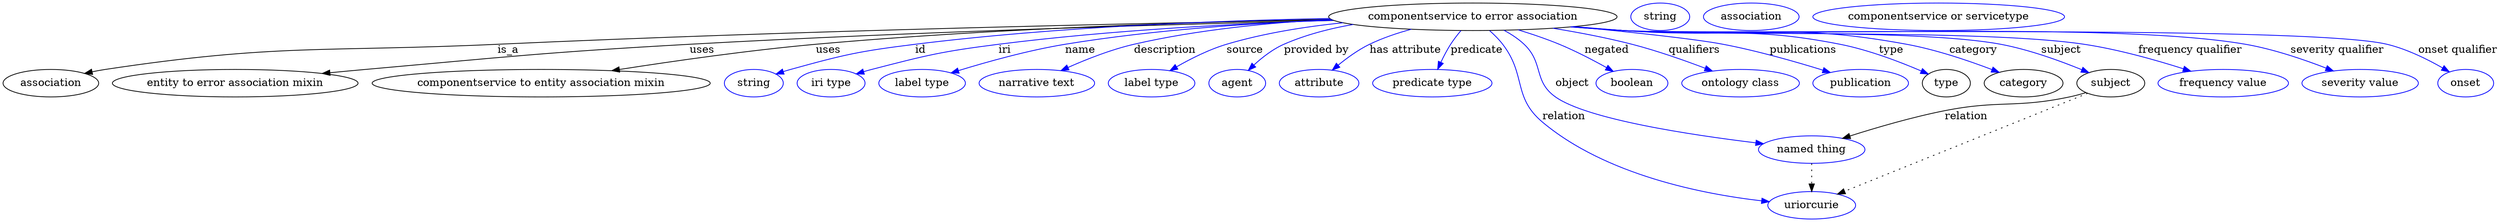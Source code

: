 digraph {
	graph [bb="0,0,3257.4,283"];
	node [label="\N"];
	"componentservice to error association"	[height=0.5,
		label="componentservice to error association",
		pos="1920.4,265",
		width=5.2356];
	association	[height=0.5,
		pos="62.394,178",
		width=1.7332];
	"componentservice to error association" -> association	[label=is_a,
		lp="660.39,221.5",
		pos="e,106.48,190.79 1736.2,261.06 1488.5,256.63 1034,246.79 646.39,229 418.16,218.53 359.31,230.06 133.39,196 127.91,195.17 122.23,194.13 \
116.57,192.98"];
	"entity to error association mixin"	[height=0.5,
		pos="303.39,178",
		width=4.4593];
	"componentservice to error association" -> "entity to error association mixin"	[label=uses,
		lp="912.89,221.5",
		pos="e,417.21,190.73 1738.5,260.18 1533.7,255.32 1191,245.52 896.39,229 708.12,218.44 661.22,212.72 473.39,196 458.49,194.67 442.86,193.21 \
427.36,191.71"];
	"componentservice to entity association mixin"	[height=0.5,
		pos="703.39,178",
		width=6.1383];
	"componentservice to error association" -> "componentservice to entity association mixin"	[label=uses,
		lp="1077.9,221.5",
		pos="e,795.45,194.39 1734.9,261.69 1560.7,258.27 1292.9,249.83 1061.4,229 974.69,221.2 876.82,207.17 805.36,195.95"];
	id	[color=blue,
		height=0.5,
		label=string,
		pos="980.39,178",
		width=1.0652];
	"componentservice to error association" -> id	[color=blue,
		label=id,
		lp="1198.4,221.5",
		pos="e,1009.4,190 1733.2,262.81 1585.5,260 1374.7,251.82 1191.4,229 1118,219.87 1099.6,215.72 1028.4,196 1025.3,195.14 1022.1,194.18 \
1018.9,193.16",
		style=solid];
	iri	[color=blue,
		height=0.5,
		label="iri type",
		pos="1081.4,178",
		width=1.2277];
	"componentservice to error association" -> iri	[color=blue,
		label=iri,
		lp="1308.4,221.5",
		pos="e,1114.3,190.2 1738,260.4 1614.2,256.32 1446.9,247.61 1300.4,229 1225.8,219.52 1207.2,214.85 1134.4,196 1131,195.13 1127.5,194.16 \
1124.1,193.15",
		style=solid];
	name	[color=blue,
		height=0.5,
		label="label type",
		pos="1200.4,178",
		width=1.5707];
	"componentservice to error association" -> name	[color=blue,
		label=name,
		lp="1407.4,221.5",
		pos="e,1238.2,191.46 1736.8,260.8 1633.6,256.79 1502.7,248.01 1387.4,229 1339.2,221.04 1285.3,205.98 1247.9,194.46",
		style=solid];
	description	[color=blue,
		height=0.5,
		label="narrative text",
		pos="1350.4,178",
		width=2.0943];
	"componentservice to error association" -> description	[color=blue,
		label=description,
		lp="1517.9,221.5",
		pos="e,1381.9,194.45 1735.3,261.58 1655.2,257.41 1560.8,248.27 1477.4,229 1447.6,222.13 1415.6,209.5 1391.2,198.66",
		style=solid];
	source	[color=blue,
		height=0.5,
		label="label type",
		pos="1500.4,178",
		width=1.5707];
	"componentservice to error association" -> source	[color=blue,
		label=source,
		lp="1622.4,221.5",
		pos="e,1524.3,194.34 1750.6,257.15 1700.8,252.05 1646.8,243.43 1598.4,229 1575.5,222.18 1551.7,210.11 1533.2,199.54",
		style=solid];
	"provided by"	[color=blue,
		height=0.5,
		label=agent,
		pos="1612.4,178",
		width=1.0291];
	"componentservice to error association" -> "provided by"	[color=blue,
		label="provided by",
		lp="1715.9,221.5",
		pos="e,1626.8,194.79 1764,254.95 1733.1,249.56 1701.6,241.36 1673.4,229 1658.9,222.62 1645,211.77 1634.2,201.81",
		style=solid];
	"has attribute"	[color=blue,
		height=0.5,
		label=attribute,
		pos="1719.4,178",
		width=1.4443];
	"componentservice to error association" -> "has attribute"	[color=blue,
		label="has attribute",
		lp="1832.4,221.5",
		pos="e,1736.6,195.09 1840,248.71 1821.6,243.7 1802.4,237.23 1785.4,229 1770.7,221.87 1756,211.21 1744.3,201.56",
		style=solid];
	predicate	[color=blue,
		height=0.5,
		label="predicate type",
		pos="1867.4,178",
		width=2.1665];
	"componentservice to error association" -> predicate	[color=blue,
		label=predicate,
		lp="1925.4,221.5",
		pos="e,1874.4,196.22 1904.8,246.84 1900.2,241.35 1895.3,235.11 1891.4,229 1886.7,221.62 1882.3,213.17 1878.6,205.34",
		style=solid];
	object	[color=blue,
		height=0.5,
		label="named thing",
		pos="2363.4,91",
		width=1.9318];
	"componentservice to error association" -> object	[color=blue,
		label=object,
		lp="2050.4,178",
		pos="e,2300.3,98.659 1961,247.35 1970.4,242.34 1979.8,236.22 1987.4,229 2013.3,204.48 1999.3,180.65 2028.4,160 2069.7,130.7 2204.7,110.26 \
2290.2,99.875",
		style=solid];
	relation	[color=blue,
		height=0.5,
		label=uriorcurie,
		pos="2363.4,18",
		width=1.5887];
	"componentservice to error association" -> relation	[color=blue,
		label=relation,
		lp="2039.4,134.5",
		pos="e,2308,22.753 1942.4,246.76 1948.4,241.47 1954.5,235.35 1959.4,229 1990.4,188.66 1972.4,159.72 2011.4,127 2094.2,57.464 2221.3,32.668 \
2297.9,23.847",
		style=solid];
	negated	[color=blue,
		height=0.5,
		label=boolean,
		pos="2128.4,178",
		width=1.2999];
	"componentservice to error association" -> negated	[color=blue,
		label=negated,
		lp="2095.4,221.5",
		pos="e,2104,193.44 1979.8,247.85 1997.3,242.49 2016.3,236.07 2033.4,229 2054.5,220.26 2077.2,208.42 2095.1,198.46",
		style=solid];
	qualifiers	[color=blue,
		height=0.5,
		label="ontology class",
		pos="2269.4,178",
		width=2.1304];
	"componentservice to error association" -> qualifiers	[color=blue,
		label=qualifiers,
		lp="2209.9,221.5",
		pos="e,2232.8,193.95 2025.1,250.03 2058.4,244.62 2095.2,237.62 2128.4,229 2160.6,220.64 2196,208.11 2223.2,197.68",
		style=solid];
	publications	[color=blue,
		height=0.5,
		label=publication,
		pos="2426.4,178",
		width=1.7332];
	"componentservice to error association" -> publications	[color=blue,
		label=publications,
		lp="2351.4,221.5",
		pos="e,2387,192.03 2052.3,252.11 2126.2,245.01 2210.7,236.03 2247.4,229 2292,220.44 2341.7,206.18 2377.4,195.07",
		style=solid];
	type	[height=0.5,
		pos="2538.4,178",
		width=0.86659];
	"componentservice to error association" -> type	[color=blue,
		label=type,
		lp="2466.4,221.5",
		pos="e,2514.9,189.93 2053.2,252.2 2075,250.38 2097.3,248.58 2118.4,247 2243.2,237.65 2276.6,253.17 2399.4,229 2437,221.6 2478,205.81 \
2505.7,193.94",
		style=solid];
	category	[height=0.5,
		pos="2639.4,178",
		width=1.4263];
	"componentservice to error association" -> category	[color=blue,
		label=category,
		lp="2573.9,221.5",
		pos="e,2607.5,192.19 2051.6,252.05 2073.9,250.22 2096.8,248.46 2118.4,247 2281.8,235.99 2325.4,258.7 2486.4,229 2525.2,221.84 2567.8,\
207.37 2598.1,195.83",
		style=solid];
	subject	[height=0.5,
		pos="2753.4,178",
		width=1.2277];
	"componentservice to error association" -> subject	[color=blue,
		label=subject,
		lp="2688.4,221.5",
		pos="e,2724.9,191.75 2050.3,251.93 2073,250.09 2096.4,248.35 2118.4,247 2227.4,240.33 2502.1,249.13 2609.4,229 2646.4,222.06 2686.7,207.4 \
2715.3,195.74",
		style=solid];
	"frequency qualifier"	[color=blue,
		height=0.5,
		label="frequency value",
		pos="2900.4,178",
		width=2.3651];
	"componentservice to error association" -> "frequency qualifier"	[color=blue,
		label="frequency qualifier",
		lp="2857.4,221.5",
		pos="e,2858,193.74 2049.5,251.87 2072.4,250.02 2096.1,248.29 2118.4,247 2251.6,239.29 2586.5,248.81 2718.4,229 2763,222.31 2812.2,208.37 \
2848.2,196.9",
		style=solid];
	"severity qualifier"	[color=blue,
		height=0.5,
		label="severity value",
		pos="3079.4,178",
		width=2.1123];
	"componentservice to error association" -> "severity qualifier"	[color=blue,
		label="severity qualifier",
		lp="3049.4,221.5",
		pos="e,3044.4,193.99 2048.7,251.79 2071.8,249.93 2095.8,248.22 2118.4,247 2298.4,237.28 2751.8,259.85 2929.4,229 2965.8,222.67 3005.5,\
209.15 3034.9,197.76",
		style=solid];
	"onset qualifier"	[color=blue,
		height=0.5,
		label=onset,
		pos="3216.4,178",
		width=1.011];
	"componentservice to error association" -> "onset qualifier"	[color=blue,
		label="onset qualifier",
		lp="3205.9,221.5",
		pos="e,3195.2,192.86 2048.1,251.76 2071.5,249.88 2095.7,248.18 2118.4,247 2228.9,241.26 3006.8,254.98 3114.4,229 3140,222.81 3166.7,209.43 \
3186.4,198.07",
		style=solid];
	object -> relation	[pos="e,2363.4,36.029 2363.4,72.813 2363.4,64.789 2363.4,55.047 2363.4,46.069",
		style=dotted];
	association_type	[color=blue,
		height=0.5,
		label=string,
		pos="2165.4,265",
		width=1.0652];
	association_category	[color=blue,
		height=0.5,
		label=association,
		pos="2284.4,265",
		width=1.7332];
	subject -> object	[label=relation,
		lp="2565.4,134.5",
		pos="e,2403.7,105.69 2720.8,165.63 2713.8,163.5 2706.4,161.48 2699.4,160 2628.5,145.05 2608.5,156.05 2537.4,142 2495,133.62 2448,119.83 \
2413.5,108.85"];
	subject -> relation	[pos="e,2396.9,32.593 2723.1,164.73 2654.4,136.89 2486.3,68.811 2406.7,36.532",
		style=dotted];
	"componentservice to error association_subject"	[color=blue,
		height=0.5,
		label="componentservice or servicetype",
		pos="2529.4,265",
		width=4.5677];
}
